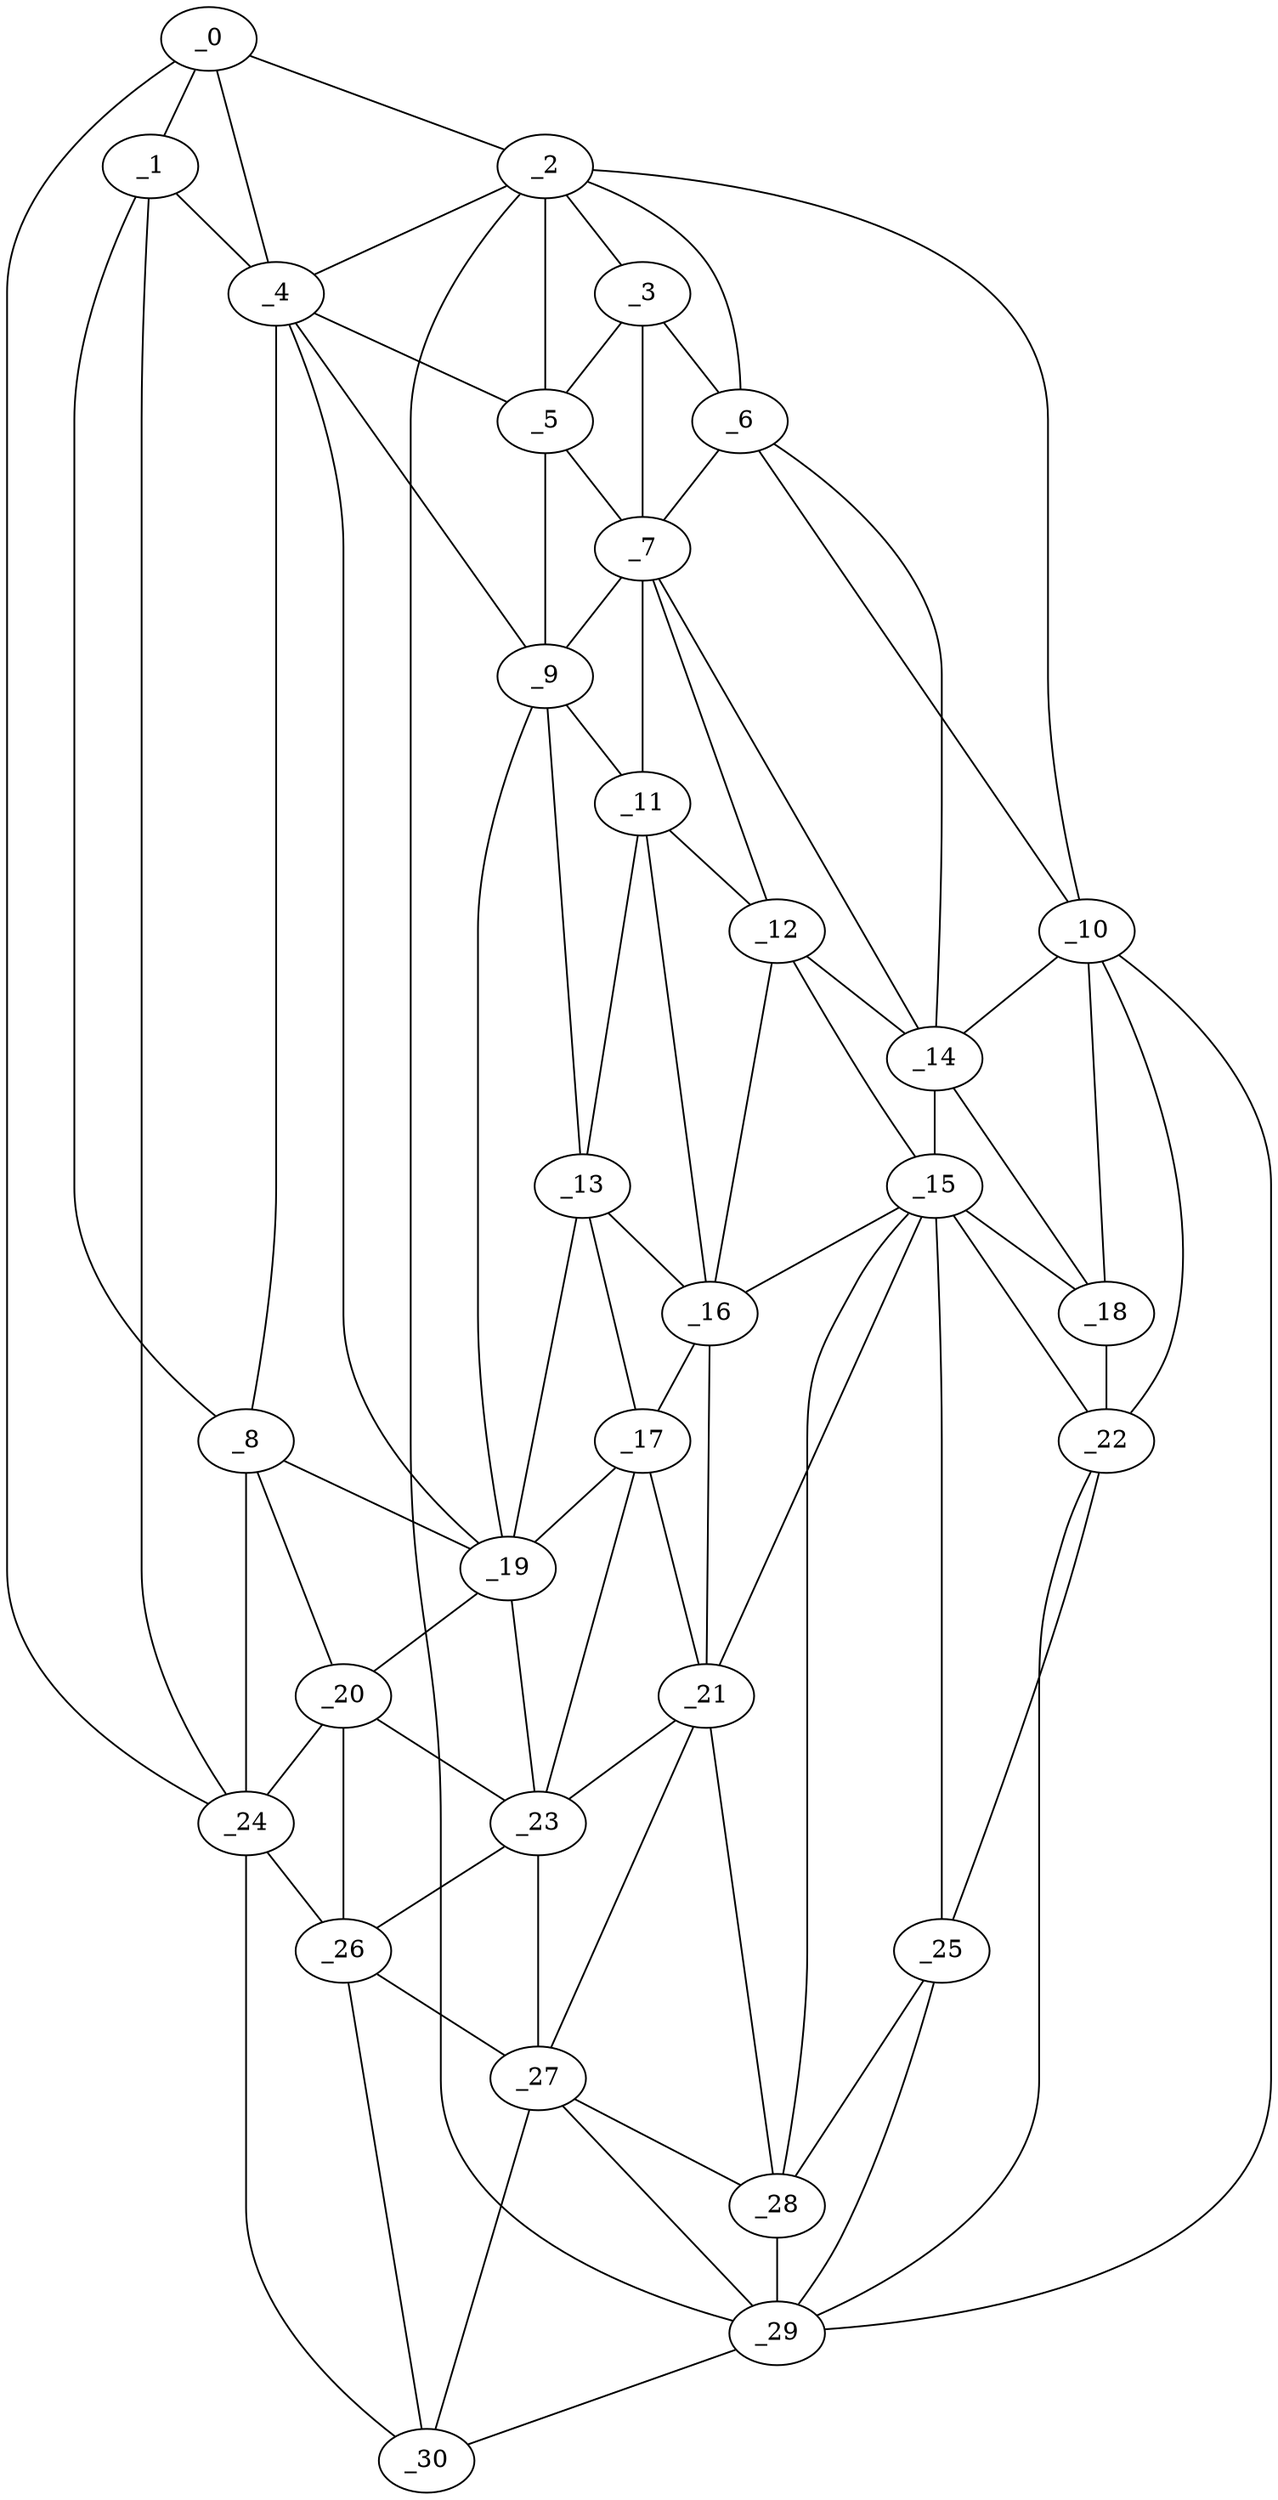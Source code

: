 graph "obj65__325.gxl" {
	_0	 [x=19,
		y=20];
	_1	 [x=36,
		y=27];
	_0 -- _1	 [valence=2];
	_2	 [x=41,
		y=125];
	_0 -- _2	 [valence=1];
	_4	 [x=54,
		y=65];
	_0 -- _4	 [valence=2];
	_24	 [x=94,
		y=2];
	_0 -- _24	 [valence=1];
	_1 -- _4	 [valence=2];
	_8	 [x=61,
		y=45];
	_1 -- _8	 [valence=2];
	_1 -- _24	 [valence=2];
	_3	 [x=50,
		y=114];
	_2 -- _3	 [valence=2];
	_2 -- _4	 [valence=2];
	_5	 [x=56,
		y=77];
	_2 -- _5	 [valence=2];
	_6	 [x=59,
		y=112];
	_2 -- _6	 [valence=2];
	_10	 [x=67,
		y=110];
	_2 -- _10	 [valence=1];
	_29	 [x=105,
		y=108];
	_2 -- _29	 [valence=1];
	_3 -- _5	 [valence=2];
	_3 -- _6	 [valence=2];
	_7	 [x=60,
		y=82];
	_3 -- _7	 [valence=2];
	_4 -- _5	 [valence=1];
	_4 -- _8	 [valence=1];
	_9	 [x=67,
		y=74];
	_4 -- _9	 [valence=2];
	_19	 [x=80,
		y=58];
	_4 -- _19	 [valence=1];
	_5 -- _7	 [valence=2];
	_5 -- _9	 [valence=2];
	_6 -- _7	 [valence=1];
	_6 -- _10	 [valence=2];
	_14	 [x=72,
		y=95];
	_6 -- _14	 [valence=2];
	_7 -- _9	 [valence=2];
	_11	 [x=70,
		y=80];
	_7 -- _11	 [valence=2];
	_12	 [x=71,
		y=86];
	_7 -- _12	 [valence=2];
	_7 -- _14	 [valence=2];
	_8 -- _19	 [valence=2];
	_20	 [x=85,
		y=57];
	_8 -- _20	 [valence=1];
	_8 -- _24	 [valence=1];
	_9 -- _11	 [valence=2];
	_13	 [x=72,
		y=73];
	_9 -- _13	 [valence=2];
	_9 -- _19	 [valence=2];
	_10 -- _14	 [valence=2];
	_18	 [x=79,
		y=101];
	_10 -- _18	 [valence=1];
	_22	 [x=88,
		y=104];
	_10 -- _22	 [valence=2];
	_10 -- _29	 [valence=2];
	_11 -- _12	 [valence=1];
	_11 -- _13	 [valence=2];
	_16	 [x=78,
		y=77];
	_11 -- _16	 [valence=2];
	_12 -- _14	 [valence=2];
	_15	 [x=77,
		y=92];
	_12 -- _15	 [valence=2];
	_12 -- _16	 [valence=2];
	_13 -- _16	 [valence=2];
	_17	 [x=79,
		y=71];
	_13 -- _17	 [valence=1];
	_13 -- _19	 [valence=2];
	_14 -- _15	 [valence=2];
	_14 -- _18	 [valence=2];
	_15 -- _16	 [valence=2];
	_15 -- _18	 [valence=1];
	_21	 [x=88,
		y=75];
	_15 -- _21	 [valence=2];
	_15 -- _22	 [valence=2];
	_25	 [x=97,
		y=102];
	_15 -- _25	 [valence=1];
	_28	 [x=104,
		y=85];
	_15 -- _28	 [valence=2];
	_16 -- _17	 [valence=2];
	_16 -- _21	 [valence=2];
	_17 -- _19	 [valence=2];
	_17 -- _21	 [valence=2];
	_23	 [x=90,
		y=68];
	_17 -- _23	 [valence=2];
	_18 -- _22	 [valence=2];
	_19 -- _20	 [valence=2];
	_19 -- _23	 [valence=2];
	_20 -- _23	 [valence=2];
	_20 -- _24	 [valence=2];
	_26	 [x=102,
		y=55];
	_20 -- _26	 [valence=2];
	_21 -- _23	 [valence=2];
	_27	 [x=104,
		y=73];
	_21 -- _27	 [valence=2];
	_21 -- _28	 [valence=2];
	_22 -- _25	 [valence=2];
	_22 -- _29	 [valence=1];
	_23 -- _26	 [valence=2];
	_23 -- _27	 [valence=2];
	_24 -- _26	 [valence=2];
	_30	 [x=110,
		y=8];
	_24 -- _30	 [valence=1];
	_25 -- _28	 [valence=2];
	_25 -- _29	 [valence=1];
	_26 -- _27	 [valence=1];
	_26 -- _30	 [valence=2];
	_27 -- _28	 [valence=2];
	_27 -- _29	 [valence=1];
	_27 -- _30	 [valence=2];
	_28 -- _29	 [valence=1];
	_29 -- _30	 [valence=1];
}
